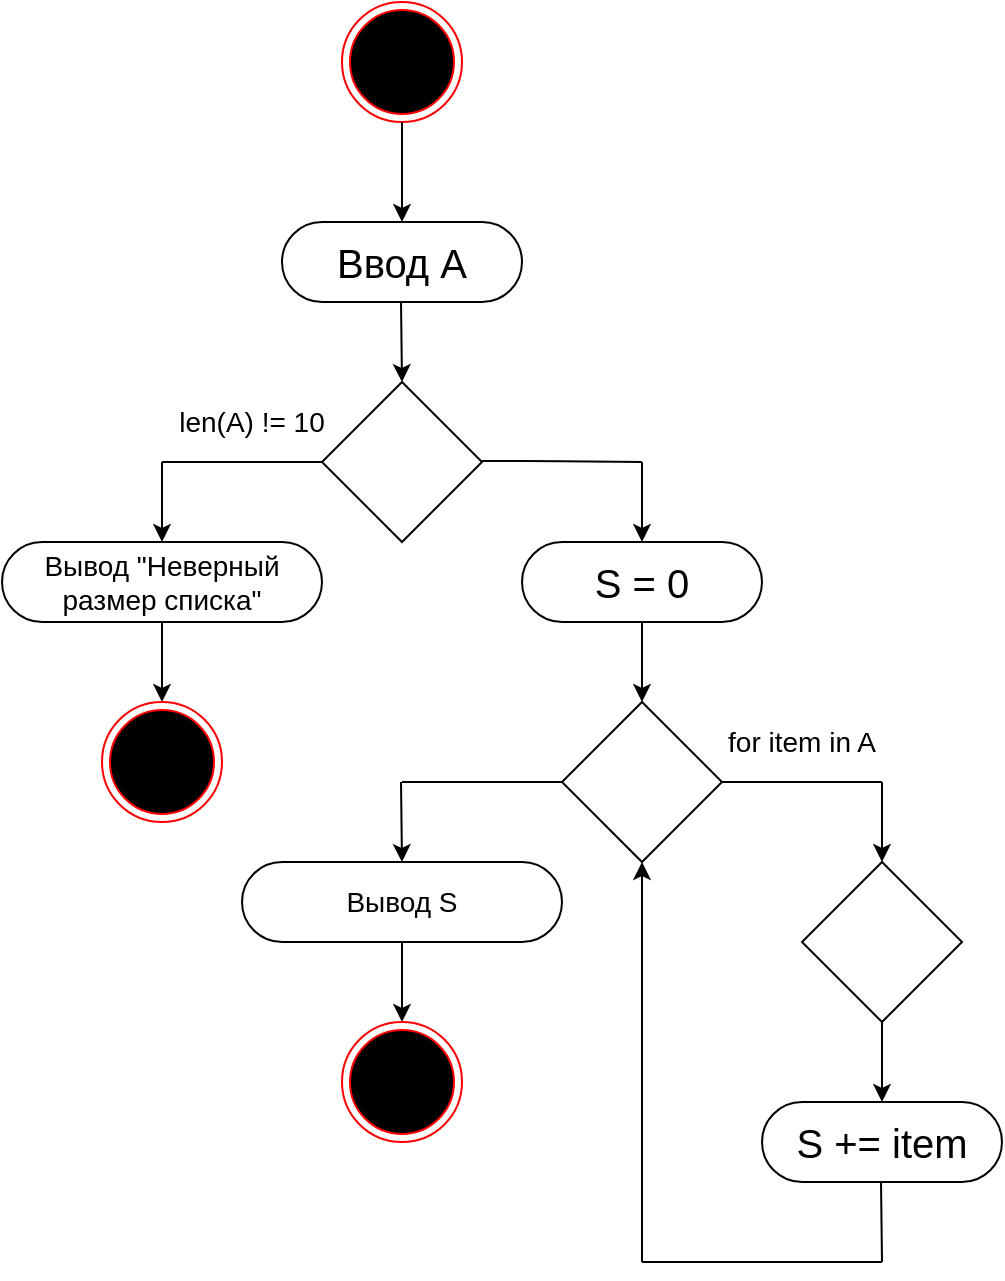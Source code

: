 <mxfile version="14.7.1" type="github">
  <diagram id="RCAkzz-6jkVYdmTiBrgX" name="Page-1">
    <mxGraphModel dx="1896" dy="1024" grid="1" gridSize="10" guides="1" tooltips="1" connect="1" arrows="1" fold="1" page="1" pageScale="1" pageWidth="827" pageHeight="1169" math="0" shadow="0">
      <root>
        <mxCell id="0" />
        <mxCell id="1" parent="0" />
        <mxCell id="AD0exktpV1l-wwlqE403-2" value="" style="ellipse;html=1;shape=endState;fillColor=#000000;strokeColor=#ff0000;" vertex="1" parent="1">
          <mxGeometry x="370" y="10" width="60" height="60" as="geometry" />
        </mxCell>
        <mxCell id="AD0exktpV1l-wwlqE403-5" value="" style="endArrow=classic;html=1;" edge="1" parent="1">
          <mxGeometry width="50" height="50" relative="1" as="geometry">
            <mxPoint x="400" y="70" as="sourcePoint" />
            <mxPoint x="400" y="120" as="targetPoint" />
          </mxGeometry>
        </mxCell>
        <mxCell id="AD0exktpV1l-wwlqE403-6" value="Ввод A" style="rounded=1;whiteSpace=wrap;html=1;arcSize=50;fontSize=20;" vertex="1" parent="1">
          <mxGeometry x="340" y="120" width="120" height="40" as="geometry" />
        </mxCell>
        <mxCell id="AD0exktpV1l-wwlqE403-7" value="" style="endArrow=classic;html=1;" edge="1" parent="1">
          <mxGeometry width="50" height="50" relative="1" as="geometry">
            <mxPoint x="399.5" y="160" as="sourcePoint" />
            <mxPoint x="400" y="200" as="targetPoint" />
          </mxGeometry>
        </mxCell>
        <mxCell id="AD0exktpV1l-wwlqE403-8" value="" style="rhombus;whiteSpace=wrap;html=1;fontSize=20;strokeColor=#000000;" vertex="1" parent="1">
          <mxGeometry x="360" y="200" width="80" height="80" as="geometry" />
        </mxCell>
        <mxCell id="AD0exktpV1l-wwlqE403-9" value="" style="endArrow=none;html=1;fontSize=20;" edge="1" parent="1">
          <mxGeometry width="50" height="50" relative="1" as="geometry">
            <mxPoint x="440" y="239.5" as="sourcePoint" />
            <mxPoint x="520" y="240" as="targetPoint" />
            <Array as="points">
              <mxPoint x="470" y="239.5" />
            </Array>
          </mxGeometry>
        </mxCell>
        <mxCell id="AD0exktpV1l-wwlqE403-10" value="" style="endArrow=classic;html=1;fontSize=20;" edge="1" parent="1">
          <mxGeometry width="50" height="50" relative="1" as="geometry">
            <mxPoint x="520" y="240" as="sourcePoint" />
            <mxPoint x="520" y="280" as="targetPoint" />
          </mxGeometry>
        </mxCell>
        <mxCell id="AD0exktpV1l-wwlqE403-11" value="S = 0" style="rounded=1;whiteSpace=wrap;html=1;arcSize=50;fontSize=20;" vertex="1" parent="1">
          <mxGeometry x="460" y="280" width="120" height="40" as="geometry" />
        </mxCell>
        <mxCell id="AD0exktpV1l-wwlqE403-12" value="" style="endArrow=none;html=1;fontSize=20;" edge="1" parent="1">
          <mxGeometry width="50" height="50" relative="1" as="geometry">
            <mxPoint x="280" y="240" as="sourcePoint" />
            <mxPoint x="360" y="240" as="targetPoint" />
          </mxGeometry>
        </mxCell>
        <mxCell id="AD0exktpV1l-wwlqE403-13" value="" style="endArrow=classic;html=1;fontSize=20;" edge="1" parent="1">
          <mxGeometry width="50" height="50" relative="1" as="geometry">
            <mxPoint x="280" y="240" as="sourcePoint" />
            <mxPoint x="280" y="280" as="targetPoint" />
          </mxGeometry>
        </mxCell>
        <mxCell id="AD0exktpV1l-wwlqE403-14" value="Вывод &quot;Неверный размер списка&quot;" style="rounded=1;whiteSpace=wrap;html=1;arcSize=50;fontSize=14;" vertex="1" parent="1">
          <mxGeometry x="200" y="280" width="160" height="40" as="geometry" />
        </mxCell>
        <mxCell id="AD0exktpV1l-wwlqE403-16" value="" style="endArrow=classic;html=1;fontSize=14;" edge="1" parent="1">
          <mxGeometry width="50" height="50" relative="1" as="geometry">
            <mxPoint x="280" y="320" as="sourcePoint" />
            <mxPoint x="280" y="360" as="targetPoint" />
          </mxGeometry>
        </mxCell>
        <mxCell id="AD0exktpV1l-wwlqE403-17" value="" style="ellipse;html=1;shape=endState;fillColor=#000000;strokeColor=#ff0000;" vertex="1" parent="1">
          <mxGeometry x="250" y="360" width="60" height="60" as="geometry" />
        </mxCell>
        <mxCell id="AD0exktpV1l-wwlqE403-19" value="" style="endArrow=classic;html=1;fontSize=14;" edge="1" parent="1">
          <mxGeometry width="50" height="50" relative="1" as="geometry">
            <mxPoint x="520" y="320" as="sourcePoint" />
            <mxPoint x="520" y="360" as="targetPoint" />
          </mxGeometry>
        </mxCell>
        <mxCell id="AD0exktpV1l-wwlqE403-20" value="" style="rhombus;whiteSpace=wrap;html=1;fontSize=20;strokeColor=#000000;" vertex="1" parent="1">
          <mxGeometry x="480" y="360" width="80" height="80" as="geometry" />
        </mxCell>
        <mxCell id="AD0exktpV1l-wwlqE403-23" value="" style="endArrow=none;html=1;fontSize=14;" edge="1" parent="1">
          <mxGeometry width="50" height="50" relative="1" as="geometry">
            <mxPoint x="400" y="400" as="sourcePoint" />
            <mxPoint x="480" y="400" as="targetPoint" />
          </mxGeometry>
        </mxCell>
        <mxCell id="AD0exktpV1l-wwlqE403-24" value="" style="endArrow=classic;html=1;fontSize=14;" edge="1" parent="1">
          <mxGeometry width="50" height="50" relative="1" as="geometry">
            <mxPoint x="399.5" y="400" as="sourcePoint" />
            <mxPoint x="400" y="440" as="targetPoint" />
          </mxGeometry>
        </mxCell>
        <mxCell id="AD0exktpV1l-wwlqE403-25" value="Вывод S" style="rounded=1;whiteSpace=wrap;html=1;arcSize=50;fontSize=14;" vertex="1" parent="1">
          <mxGeometry x="320" y="440" width="160" height="40" as="geometry" />
        </mxCell>
        <mxCell id="AD0exktpV1l-wwlqE403-26" value="" style="endArrow=classic;html=1;fontSize=14;" edge="1" parent="1">
          <mxGeometry width="50" height="50" relative="1" as="geometry">
            <mxPoint x="400" y="480" as="sourcePoint" />
            <mxPoint x="400" y="520" as="targetPoint" />
          </mxGeometry>
        </mxCell>
        <mxCell id="AD0exktpV1l-wwlqE403-27" value="" style="ellipse;html=1;shape=endState;fillColor=#000000;strokeColor=#ff0000;" vertex="1" parent="1">
          <mxGeometry x="370" y="520" width="60" height="60" as="geometry" />
        </mxCell>
        <mxCell id="AD0exktpV1l-wwlqE403-28" value="" style="endArrow=classic;html=1;fontSize=14;" edge="1" parent="1">
          <mxGeometry width="50" height="50" relative="1" as="geometry">
            <mxPoint x="640" y="400" as="sourcePoint" />
            <mxPoint x="640" y="440" as="targetPoint" />
          </mxGeometry>
        </mxCell>
        <mxCell id="AD0exktpV1l-wwlqE403-29" value="" style="endArrow=none;html=1;fontSize=14;" edge="1" parent="1">
          <mxGeometry width="50" height="50" relative="1" as="geometry">
            <mxPoint x="560" y="400" as="sourcePoint" />
            <mxPoint x="640" y="400" as="targetPoint" />
          </mxGeometry>
        </mxCell>
        <mxCell id="AD0exktpV1l-wwlqE403-32" value="" style="edgeStyle=orthogonalEdgeStyle;rounded=0;orthogonalLoop=1;jettySize=auto;html=1;fontSize=14;" edge="1" parent="1" source="AD0exktpV1l-wwlqE403-30" target="AD0exktpV1l-wwlqE403-31">
          <mxGeometry relative="1" as="geometry" />
        </mxCell>
        <mxCell id="AD0exktpV1l-wwlqE403-30" value="" style="rhombus;whiteSpace=wrap;html=1;fontSize=20;strokeColor=#000000;" vertex="1" parent="1">
          <mxGeometry x="600" y="440" width="80" height="80" as="geometry" />
        </mxCell>
        <mxCell id="AD0exktpV1l-wwlqE403-31" value="S += item" style="rounded=1;whiteSpace=wrap;html=1;arcSize=50;fontSize=20;" vertex="1" parent="1">
          <mxGeometry x="580" y="560" width="120" height="40" as="geometry" />
        </mxCell>
        <mxCell id="AD0exktpV1l-wwlqE403-33" value="" style="endArrow=none;html=1;fontSize=14;" edge="1" parent="1">
          <mxGeometry width="50" height="50" relative="1" as="geometry">
            <mxPoint x="640" y="640" as="sourcePoint" />
            <mxPoint x="639.5" y="600" as="targetPoint" />
          </mxGeometry>
        </mxCell>
        <mxCell id="AD0exktpV1l-wwlqE403-34" value="" style="endArrow=none;html=1;fontSize=14;" edge="1" parent="1">
          <mxGeometry width="50" height="50" relative="1" as="geometry">
            <mxPoint x="520" y="640" as="sourcePoint" />
            <mxPoint x="640" y="640" as="targetPoint" />
          </mxGeometry>
        </mxCell>
        <mxCell id="AD0exktpV1l-wwlqE403-35" value="" style="endArrow=classic;html=1;fontSize=14;entryX=0.5;entryY=1;entryDx=0;entryDy=0;" edge="1" parent="1" target="AD0exktpV1l-wwlqE403-20">
          <mxGeometry width="50" height="50" relative="1" as="geometry">
            <mxPoint x="520" y="640" as="sourcePoint" />
            <mxPoint x="570" y="590" as="targetPoint" />
          </mxGeometry>
        </mxCell>
        <mxCell id="AD0exktpV1l-wwlqE403-36" value="len(A) != 10" style="text;html=1;strokeColor=none;fillColor=none;align=center;verticalAlign=middle;whiteSpace=wrap;rounded=0;fontSize=14;" vertex="1" parent="1">
          <mxGeometry x="280" y="210" width="90" height="20" as="geometry" />
        </mxCell>
        <mxCell id="AD0exktpV1l-wwlqE403-37" value="for item in A" style="text;html=1;strokeColor=none;fillColor=none;align=center;verticalAlign=middle;whiteSpace=wrap;rounded=0;fontSize=14;" vertex="1" parent="1">
          <mxGeometry x="550" y="370" width="100" height="20" as="geometry" />
        </mxCell>
      </root>
    </mxGraphModel>
  </diagram>
</mxfile>
